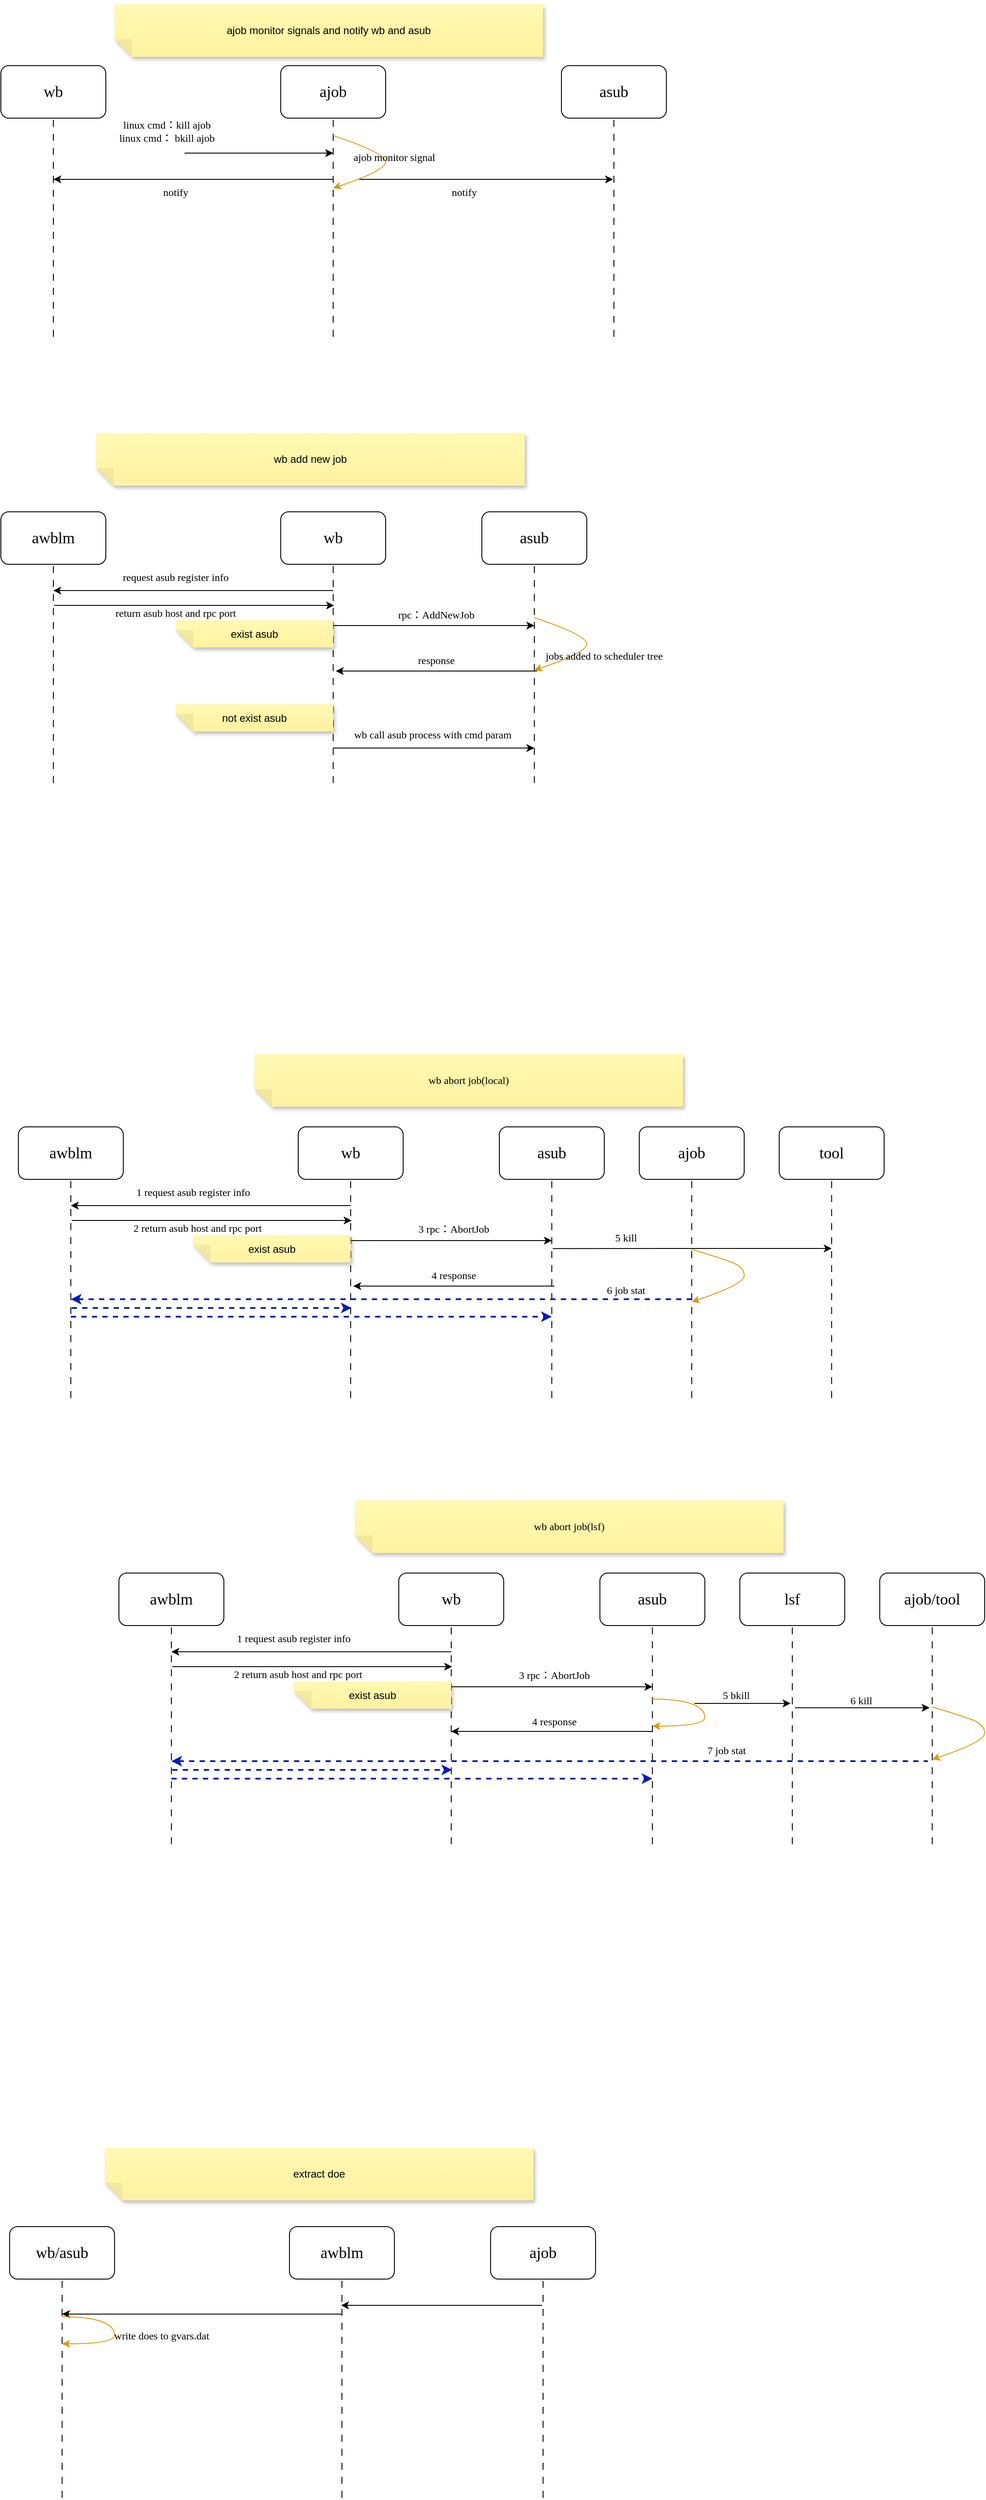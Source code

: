 <mxfile version="21.3.8" type="github">
  <diagram name="第 1 页" id="031bMvq9h8xTDyPAfoK8">
    <mxGraphModel dx="1149" dy="730" grid="1" gridSize="10" guides="1" tooltips="1" connect="1" arrows="1" fold="1" page="1" pageScale="1" pageWidth="827" pageHeight="1169" math="0" shadow="0">
      <root>
        <mxCell id="0" />
        <mxCell id="1" parent="0" />
        <mxCell id="ADvZMuszF9SiM-3VMvqv-1" value="&lt;font face=&quot;Times New Roman&quot; style=&quot;font-size: 18px;&quot;&gt;ajob&lt;/font&gt;" style="rounded=1;whiteSpace=wrap;html=1;" parent="1" vertex="1">
          <mxGeometry x="380" y="120" width="120" height="60" as="geometry" />
        </mxCell>
        <mxCell id="ADvZMuszF9SiM-3VMvqv-2" value="" style="endArrow=none;html=1;rounded=0;entryX=0.5;entryY=1;entryDx=0;entryDy=0;dashed=1;dashPattern=8 8;" parent="1" target="ADvZMuszF9SiM-3VMvqv-1" edge="1">
          <mxGeometry width="50" height="50" relative="1" as="geometry">
            <mxPoint x="440" y="430" as="sourcePoint" />
            <mxPoint x="470" y="230" as="targetPoint" />
          </mxGeometry>
        </mxCell>
        <mxCell id="ADvZMuszF9SiM-3VMvqv-4" value="&lt;font face=&quot;Times New Roman&quot;&gt;linux cmd：kill ajob&lt;br&gt;linux cmd： bkill ajob&lt;/font&gt;" style="text;strokeColor=none;align=center;fillColor=none;html=1;verticalAlign=middle;whiteSpace=wrap;rounded=0;" parent="1" vertex="1">
          <mxGeometry x="180" y="180" width="140" height="30" as="geometry" />
        </mxCell>
        <mxCell id="ADvZMuszF9SiM-3VMvqv-5" value="" style="endArrow=classic;html=1;rounded=0;" parent="1" edge="1">
          <mxGeometry width="50" height="50" relative="1" as="geometry">
            <mxPoint x="270" y="220" as="sourcePoint" />
            <mxPoint x="440" y="220" as="targetPoint" />
          </mxGeometry>
        </mxCell>
        <mxCell id="ADvZMuszF9SiM-3VMvqv-6" value="" style="curved=1;endArrow=none;html=1;rounded=0;startArrow=classic;startFill=1;endFill=0;fillColor=#ffe6cc;strokeColor=#d79b00;" parent="1" edge="1">
          <mxGeometry width="50" height="50" relative="1" as="geometry">
            <mxPoint x="440" y="260" as="sourcePoint" />
            <mxPoint x="440" y="200" as="targetPoint" />
            <Array as="points">
              <mxPoint x="500" y="240" />
              <mxPoint x="500" y="220" />
            </Array>
          </mxGeometry>
        </mxCell>
        <mxCell id="ADvZMuszF9SiM-3VMvqv-7" value="&lt;font face=&quot;Times New Roman&quot;&gt;ajob monitor signal&lt;/font&gt;" style="text;strokeColor=none;align=center;fillColor=none;html=1;verticalAlign=middle;whiteSpace=wrap;rounded=0;" parent="1" vertex="1">
          <mxGeometry x="440" y="210" width="140" height="30" as="geometry" />
        </mxCell>
        <mxCell id="ADvZMuszF9SiM-3VMvqv-8" value="&lt;span style=&quot;font-size: 18px;&quot;&gt;&lt;font face=&quot;Times New Roman&quot;&gt;wb&lt;/font&gt;&lt;/span&gt;" style="rounded=1;whiteSpace=wrap;html=1;" parent="1" vertex="1">
          <mxGeometry x="60" y="120" width="120" height="60" as="geometry" />
        </mxCell>
        <mxCell id="ADvZMuszF9SiM-3VMvqv-9" value="" style="endArrow=none;html=1;rounded=0;entryX=0.5;entryY=1;entryDx=0;entryDy=0;dashed=1;dashPattern=8 8;" parent="1" target="ADvZMuszF9SiM-3VMvqv-8" edge="1">
          <mxGeometry width="50" height="50" relative="1" as="geometry">
            <mxPoint x="120" y="430" as="sourcePoint" />
            <mxPoint x="150" y="230" as="targetPoint" />
          </mxGeometry>
        </mxCell>
        <mxCell id="ADvZMuszF9SiM-3VMvqv-11" value="&lt;span style=&quot;font-size: 18px;&quot;&gt;&lt;font face=&quot;Times New Roman&quot;&gt;asub&lt;/font&gt;&lt;/span&gt;" style="rounded=1;whiteSpace=wrap;html=1;" parent="1" vertex="1">
          <mxGeometry x="701" y="120" width="120" height="60" as="geometry" />
        </mxCell>
        <mxCell id="ADvZMuszF9SiM-3VMvqv-12" value="" style="endArrow=none;html=1;rounded=0;entryX=0.5;entryY=1;entryDx=0;entryDy=0;dashed=1;dashPattern=8 8;" parent="1" target="ADvZMuszF9SiM-3VMvqv-11" edge="1">
          <mxGeometry width="50" height="50" relative="1" as="geometry">
            <mxPoint x="761" y="430" as="sourcePoint" />
            <mxPoint x="791" y="230" as="targetPoint" />
          </mxGeometry>
        </mxCell>
        <mxCell id="ADvZMuszF9SiM-3VMvqv-14" value="" style="endArrow=none;html=1;rounded=0;startArrow=classic;startFill=1;endFill=0;" parent="1" edge="1">
          <mxGeometry width="50" height="50" relative="1" as="geometry">
            <mxPoint x="120" y="250" as="sourcePoint" />
            <mxPoint x="440" y="250" as="targetPoint" />
          </mxGeometry>
        </mxCell>
        <mxCell id="ADvZMuszF9SiM-3VMvqv-15" value="" style="endArrow=classic;html=1;rounded=0;startArrow=none;startFill=0;endFill=1;" parent="1" edge="1">
          <mxGeometry width="50" height="50" relative="1" as="geometry">
            <mxPoint x="470" y="250" as="sourcePoint" />
            <mxPoint x="760" y="250" as="targetPoint" />
          </mxGeometry>
        </mxCell>
        <mxCell id="ADvZMuszF9SiM-3VMvqv-16" value="&lt;font face=&quot;Times New Roman&quot;&gt;notify&lt;/font&gt;" style="text;strokeColor=none;align=center;fillColor=none;html=1;verticalAlign=middle;whiteSpace=wrap;rounded=0;" parent="1" vertex="1">
          <mxGeometry x="190" y="250" width="140" height="30" as="geometry" />
        </mxCell>
        <mxCell id="ADvZMuszF9SiM-3VMvqv-18" value="&lt;font face=&quot;Times New Roman&quot;&gt;notify&lt;/font&gt;" style="text;strokeColor=none;align=center;fillColor=none;html=1;verticalAlign=middle;whiteSpace=wrap;rounded=0;" parent="1" vertex="1">
          <mxGeometry x="520" y="250" width="140" height="30" as="geometry" />
        </mxCell>
        <mxCell id="ADvZMuszF9SiM-3VMvqv-19" value="ajob monitor signals and notify wb and asub" style="shape=note;whiteSpace=wrap;html=1;backgroundOutline=1;fontColor=#000000;darkOpacity=0.05;fillColor=#FFF9B2;strokeColor=none;fillStyle=solid;direction=west;gradientDirection=north;gradientColor=#FFF2A1;shadow=1;size=20;pointerEvents=1;" parent="1" vertex="1">
          <mxGeometry x="190" y="50" width="490" height="60" as="geometry" />
        </mxCell>
        <mxCell id="ADvZMuszF9SiM-3VMvqv-20" value="wb add new job" style="shape=note;whiteSpace=wrap;html=1;backgroundOutline=1;fontColor=#000000;darkOpacity=0.05;fillColor=#FFF9B2;strokeColor=none;fillStyle=solid;direction=west;gradientDirection=north;gradientColor=#FFF2A1;shadow=1;size=20;pointerEvents=1;" parent="1" vertex="1">
          <mxGeometry x="169" y="540" width="490" height="60" as="geometry" />
        </mxCell>
        <mxCell id="ADvZMuszF9SiM-3VMvqv-21" value="&lt;font face=&quot;Times New Roman&quot; style=&quot;font-size: 18px;&quot;&gt;wb&lt;/font&gt;" style="rounded=1;whiteSpace=wrap;html=1;" parent="1" vertex="1">
          <mxGeometry x="380" y="630" width="120" height="60" as="geometry" />
        </mxCell>
        <mxCell id="ADvZMuszF9SiM-3VMvqv-22" value="" style="endArrow=none;html=1;rounded=0;entryX=0.5;entryY=1;entryDx=0;entryDy=0;dashed=1;dashPattern=8 8;" parent="1" target="ADvZMuszF9SiM-3VMvqv-21" edge="1">
          <mxGeometry width="50" height="50" relative="1" as="geometry">
            <mxPoint x="440" y="940" as="sourcePoint" />
            <mxPoint x="470" y="740" as="targetPoint" />
          </mxGeometry>
        </mxCell>
        <mxCell id="ADvZMuszF9SiM-3VMvqv-27" value="&lt;span style=&quot;font-size: 18px;&quot;&gt;&lt;font face=&quot;Times New Roman&quot;&gt;awblm&lt;/font&gt;&lt;/span&gt;" style="rounded=1;whiteSpace=wrap;html=1;" parent="1" vertex="1">
          <mxGeometry x="60" y="630" width="120" height="60" as="geometry" />
        </mxCell>
        <mxCell id="ADvZMuszF9SiM-3VMvqv-28" value="" style="endArrow=none;html=1;rounded=0;entryX=0.5;entryY=1;entryDx=0;entryDy=0;dashed=1;dashPattern=8 8;" parent="1" target="ADvZMuszF9SiM-3VMvqv-27" edge="1">
          <mxGeometry width="50" height="50" relative="1" as="geometry">
            <mxPoint x="120" y="940" as="sourcePoint" />
            <mxPoint x="150" y="740" as="targetPoint" />
          </mxGeometry>
        </mxCell>
        <mxCell id="ADvZMuszF9SiM-3VMvqv-29" value="&lt;span style=&quot;font-size: 18px;&quot;&gt;&lt;font face=&quot;Times New Roman&quot;&gt;asub&lt;/font&gt;&lt;/span&gt;" style="rounded=1;whiteSpace=wrap;html=1;" parent="1" vertex="1">
          <mxGeometry x="610" y="630" width="120" height="60" as="geometry" />
        </mxCell>
        <mxCell id="ADvZMuszF9SiM-3VMvqv-30" value="" style="endArrow=none;html=1;rounded=0;entryX=0.5;entryY=1;entryDx=0;entryDy=0;dashed=1;dashPattern=8 8;" parent="1" target="ADvZMuszF9SiM-3VMvqv-29" edge="1">
          <mxGeometry width="50" height="50" relative="1" as="geometry">
            <mxPoint x="670" y="940" as="sourcePoint" />
            <mxPoint x="700" y="740" as="targetPoint" />
          </mxGeometry>
        </mxCell>
        <mxCell id="ADvZMuszF9SiM-3VMvqv-31" value="" style="endArrow=none;html=1;rounded=0;startArrow=classic;startFill=1;endFill=0;" parent="1" edge="1">
          <mxGeometry width="50" height="50" relative="1" as="geometry">
            <mxPoint x="120" y="720" as="sourcePoint" />
            <mxPoint x="440" y="720" as="targetPoint" />
          </mxGeometry>
        </mxCell>
        <mxCell id="ADvZMuszF9SiM-3VMvqv-32" value="" style="endArrow=classic;html=1;rounded=0;startArrow=none;startFill=0;endFill=1;" parent="1" edge="1">
          <mxGeometry width="50" height="50" relative="1" as="geometry">
            <mxPoint x="440" y="760" as="sourcePoint" />
            <mxPoint x="670" y="760" as="targetPoint" />
          </mxGeometry>
        </mxCell>
        <mxCell id="ADvZMuszF9SiM-3VMvqv-33" value="&lt;font face=&quot;Times New Roman&quot;&gt;request asub register info&lt;/font&gt;" style="text;strokeColor=none;align=center;fillColor=none;html=1;verticalAlign=middle;whiteSpace=wrap;rounded=0;" parent="1" vertex="1">
          <mxGeometry x="190" y="690" width="140" height="30" as="geometry" />
        </mxCell>
        <mxCell id="ADvZMuszF9SiM-3VMvqv-34" value="&lt;font face=&quot;Times New Roman&quot;&gt;rpc：AddNewJob&lt;br&gt;&lt;/font&gt;" style="text;strokeColor=none;align=center;fillColor=none;html=1;verticalAlign=middle;whiteSpace=wrap;rounded=0;" parent="1" vertex="1">
          <mxGeometry x="488" y="733" width="140" height="30" as="geometry" />
        </mxCell>
        <mxCell id="ADvZMuszF9SiM-3VMvqv-35" value="" style="endArrow=classic;html=1;rounded=0;startArrow=none;startFill=0;endFill=1;" parent="1" edge="1">
          <mxGeometry width="50" height="50" relative="1" as="geometry">
            <mxPoint x="121" y="737" as="sourcePoint" />
            <mxPoint x="441" y="737" as="targetPoint" />
          </mxGeometry>
        </mxCell>
        <mxCell id="ADvZMuszF9SiM-3VMvqv-36" value="&lt;font face=&quot;Times New Roman&quot;&gt;return asub host and rpc port&lt;/font&gt;" style="text;strokeColor=none;align=center;fillColor=none;html=1;verticalAlign=middle;whiteSpace=wrap;rounded=0;" parent="1" vertex="1">
          <mxGeometry x="190" y="731" width="140" height="30" as="geometry" />
        </mxCell>
        <mxCell id="ADvZMuszF9SiM-3VMvqv-38" value="" style="curved=1;endArrow=none;html=1;rounded=0;startArrow=classic;startFill=1;endFill=0;fillColor=#ffe6cc;strokeColor=#d79b00;" parent="1" edge="1">
          <mxGeometry width="50" height="50" relative="1" as="geometry">
            <mxPoint x="670" y="811" as="sourcePoint" />
            <mxPoint x="670" y="751" as="targetPoint" />
            <Array as="points">
              <mxPoint x="730" y="791" />
              <mxPoint x="730" y="771" />
            </Array>
          </mxGeometry>
        </mxCell>
        <mxCell id="ADvZMuszF9SiM-3VMvqv-39" value="&lt;font face=&quot;Times New Roman&quot;&gt;jobs added to scheduler tree&lt;/font&gt;" style="text;strokeColor=none;align=center;fillColor=none;html=1;verticalAlign=middle;whiteSpace=wrap;rounded=0;" parent="1" vertex="1">
          <mxGeometry x="680" y="780" width="140" height="30" as="geometry" />
        </mxCell>
        <mxCell id="ADvZMuszF9SiM-3VMvqv-40" value="" style="endArrow=none;html=1;rounded=0;startArrow=classic;startFill=1;endFill=0;" parent="1" edge="1">
          <mxGeometry width="50" height="50" relative="1" as="geometry">
            <mxPoint x="443" y="812" as="sourcePoint" />
            <mxPoint x="673" y="812" as="targetPoint" />
          </mxGeometry>
        </mxCell>
        <mxCell id="ADvZMuszF9SiM-3VMvqv-41" value="&lt;font face=&quot;Times New Roman&quot;&gt;response&lt;br&gt;&lt;/font&gt;" style="text;strokeColor=none;align=center;fillColor=none;html=1;verticalAlign=middle;whiteSpace=wrap;rounded=0;" parent="1" vertex="1">
          <mxGeometry x="488" y="785" width="140" height="30" as="geometry" />
        </mxCell>
        <mxCell id="ADvZMuszF9SiM-3VMvqv-42" value="exist asub" style="shape=note;whiteSpace=wrap;html=1;backgroundOutline=1;fontColor=#000000;darkOpacity=0.05;fillColor=#FFF9B2;strokeColor=none;fillStyle=solid;direction=west;gradientDirection=north;gradientColor=#FFF2A1;shadow=1;size=20;pointerEvents=1;" parent="1" vertex="1">
          <mxGeometry x="260" y="754" width="180" height="31" as="geometry" />
        </mxCell>
        <mxCell id="ADvZMuszF9SiM-3VMvqv-43" value="not exist asub" style="shape=note;whiteSpace=wrap;html=1;backgroundOutline=1;fontColor=#000000;darkOpacity=0.05;fillColor=#FFF9B2;strokeColor=none;fillStyle=solid;direction=west;gradientDirection=north;gradientColor=#FFF2A1;shadow=1;size=20;pointerEvents=1;" parent="1" vertex="1">
          <mxGeometry x="260" y="850" width="180" height="31" as="geometry" />
        </mxCell>
        <mxCell id="ADvZMuszF9SiM-3VMvqv-44" value="" style="endArrow=classic;html=1;rounded=0;startArrow=none;startFill=0;endFill=1;" parent="1" edge="1">
          <mxGeometry width="50" height="50" relative="1" as="geometry">
            <mxPoint x="440" y="900" as="sourcePoint" />
            <mxPoint x="670" y="900" as="targetPoint" />
          </mxGeometry>
        </mxCell>
        <mxCell id="ADvZMuszF9SiM-3VMvqv-45" value="&lt;font face=&quot;Times New Roman&quot;&gt;wb call asub process with cmd param&lt;br&gt;&lt;/font&gt;" style="text;strokeColor=none;align=center;fillColor=none;html=1;verticalAlign=middle;whiteSpace=wrap;rounded=0;" parent="1" vertex="1">
          <mxGeometry x="448" y="870" width="212" height="30" as="geometry" />
        </mxCell>
        <mxCell id="VTr93j6kQYC16Fg4-831-1" value="&lt;font face=&quot;Times New Roman&quot;&gt;wb abort job(local)&lt;/font&gt;" style="shape=note;whiteSpace=wrap;html=1;backgroundOutline=1;fontColor=#000000;darkOpacity=0.05;fillColor=#FFF9B2;strokeColor=none;fillStyle=solid;direction=west;gradientDirection=north;gradientColor=#FFF2A1;shadow=1;size=20;pointerEvents=1;" vertex="1" parent="1">
          <mxGeometry x="350" y="1250" width="490" height="60" as="geometry" />
        </mxCell>
        <mxCell id="VTr93j6kQYC16Fg4-831-2" value="&lt;font face=&quot;Times New Roman&quot; style=&quot;font-size: 18px;&quot;&gt;wb&lt;/font&gt;" style="rounded=1;whiteSpace=wrap;html=1;" vertex="1" parent="1">
          <mxGeometry x="400" y="1333" width="120" height="60" as="geometry" />
        </mxCell>
        <mxCell id="VTr93j6kQYC16Fg4-831-3" value="" style="endArrow=none;html=1;rounded=0;entryX=0.5;entryY=1;entryDx=0;entryDy=0;dashed=1;dashPattern=8 8;" edge="1" parent="1" target="VTr93j6kQYC16Fg4-831-2">
          <mxGeometry width="50" height="50" relative="1" as="geometry">
            <mxPoint x="460" y="1643" as="sourcePoint" />
            <mxPoint x="490" y="1443" as="targetPoint" />
          </mxGeometry>
        </mxCell>
        <mxCell id="VTr93j6kQYC16Fg4-831-4" value="&lt;span style=&quot;font-size: 18px;&quot;&gt;&lt;font face=&quot;Times New Roman&quot;&gt;awblm&lt;/font&gt;&lt;/span&gt;" style="rounded=1;whiteSpace=wrap;html=1;" vertex="1" parent="1">
          <mxGeometry x="80" y="1333" width="120" height="60" as="geometry" />
        </mxCell>
        <mxCell id="VTr93j6kQYC16Fg4-831-5" value="" style="endArrow=none;html=1;rounded=0;entryX=0.5;entryY=1;entryDx=0;entryDy=0;dashed=1;dashPattern=8 8;" edge="1" parent="1" target="VTr93j6kQYC16Fg4-831-4">
          <mxGeometry width="50" height="50" relative="1" as="geometry">
            <mxPoint x="140" y="1643" as="sourcePoint" />
            <mxPoint x="170" y="1443" as="targetPoint" />
          </mxGeometry>
        </mxCell>
        <mxCell id="VTr93j6kQYC16Fg4-831-6" value="&lt;span style=&quot;font-size: 18px;&quot;&gt;&lt;font face=&quot;Times New Roman&quot;&gt;asub&lt;/font&gt;&lt;/span&gt;" style="rounded=1;whiteSpace=wrap;html=1;" vertex="1" parent="1">
          <mxGeometry x="630" y="1333" width="120" height="60" as="geometry" />
        </mxCell>
        <mxCell id="VTr93j6kQYC16Fg4-831-7" value="" style="endArrow=none;html=1;rounded=0;entryX=0.5;entryY=1;entryDx=0;entryDy=0;dashed=1;dashPattern=8 8;" edge="1" parent="1" target="VTr93j6kQYC16Fg4-831-6">
          <mxGeometry width="50" height="50" relative="1" as="geometry">
            <mxPoint x="690" y="1643" as="sourcePoint" />
            <mxPoint x="720" y="1443" as="targetPoint" />
          </mxGeometry>
        </mxCell>
        <mxCell id="VTr93j6kQYC16Fg4-831-8" value="" style="endArrow=none;html=1;rounded=0;startArrow=classic;startFill=1;endFill=0;" edge="1" parent="1">
          <mxGeometry width="50" height="50" relative="1" as="geometry">
            <mxPoint x="140" y="1423" as="sourcePoint" />
            <mxPoint x="460" y="1423" as="targetPoint" />
          </mxGeometry>
        </mxCell>
        <mxCell id="VTr93j6kQYC16Fg4-831-9" value="" style="endArrow=classic;html=1;rounded=0;startArrow=none;startFill=0;endFill=1;" edge="1" parent="1">
          <mxGeometry width="50" height="50" relative="1" as="geometry">
            <mxPoint x="460" y="1463" as="sourcePoint" />
            <mxPoint x="690" y="1463" as="targetPoint" />
          </mxGeometry>
        </mxCell>
        <mxCell id="VTr93j6kQYC16Fg4-831-10" value="&lt;font face=&quot;Times New Roman&quot;&gt;1 request asub register info&lt;/font&gt;" style="text;strokeColor=none;align=center;fillColor=none;html=1;verticalAlign=middle;whiteSpace=wrap;rounded=0;" vertex="1" parent="1">
          <mxGeometry x="210" y="1393" width="140" height="30" as="geometry" />
        </mxCell>
        <mxCell id="VTr93j6kQYC16Fg4-831-11" value="&lt;font face=&quot;Times New Roman&quot;&gt;3 rpc：AbortJob&lt;br&gt;&lt;/font&gt;" style="text;strokeColor=none;align=center;fillColor=none;html=1;verticalAlign=middle;whiteSpace=wrap;rounded=0;" vertex="1" parent="1">
          <mxGeometry x="508" y="1435" width="140" height="30" as="geometry" />
        </mxCell>
        <mxCell id="VTr93j6kQYC16Fg4-831-12" value="" style="endArrow=classic;html=1;rounded=0;startArrow=none;startFill=0;endFill=1;" edge="1" parent="1">
          <mxGeometry width="50" height="50" relative="1" as="geometry">
            <mxPoint x="141" y="1440" as="sourcePoint" />
            <mxPoint x="461" y="1440" as="targetPoint" />
          </mxGeometry>
        </mxCell>
        <mxCell id="VTr93j6kQYC16Fg4-831-13" value="&lt;font face=&quot;Times New Roman&quot;&gt;2 return asub host and rpc port&lt;/font&gt;" style="text;strokeColor=none;align=center;fillColor=none;html=1;verticalAlign=middle;whiteSpace=wrap;rounded=0;" vertex="1" parent="1">
          <mxGeometry x="210" y="1434" width="150" height="30" as="geometry" />
        </mxCell>
        <mxCell id="VTr93j6kQYC16Fg4-831-16" value="" style="endArrow=none;html=1;rounded=0;startArrow=classic;startFill=1;endFill=0;" edge="1" parent="1">
          <mxGeometry width="50" height="50" relative="1" as="geometry">
            <mxPoint x="463" y="1515" as="sourcePoint" />
            <mxPoint x="693" y="1515" as="targetPoint" />
          </mxGeometry>
        </mxCell>
        <mxCell id="VTr93j6kQYC16Fg4-831-17" value="&lt;font face=&quot;Times New Roman&quot;&gt;4 response&lt;br&gt;&lt;/font&gt;" style="text;strokeColor=none;align=center;fillColor=none;html=1;verticalAlign=middle;whiteSpace=wrap;rounded=0;" vertex="1" parent="1">
          <mxGeometry x="508" y="1488" width="140" height="30" as="geometry" />
        </mxCell>
        <mxCell id="VTr93j6kQYC16Fg4-831-18" value="exist asub" style="shape=note;whiteSpace=wrap;html=1;backgroundOutline=1;fontColor=#000000;darkOpacity=0.05;fillColor=#FFF9B2;strokeColor=none;fillStyle=solid;direction=west;gradientDirection=north;gradientColor=#FFF2A1;shadow=1;size=20;pointerEvents=1;" vertex="1" parent="1">
          <mxGeometry x="280" y="1457" width="180" height="31" as="geometry" />
        </mxCell>
        <mxCell id="VTr93j6kQYC16Fg4-831-22" value="&lt;span style=&quot;font-size: 18px;&quot;&gt;&lt;font face=&quot;Times New Roman&quot;&gt;ajob&lt;/font&gt;&lt;/span&gt;" style="rounded=1;whiteSpace=wrap;html=1;" vertex="1" parent="1">
          <mxGeometry x="790" y="1333" width="120" height="60" as="geometry" />
        </mxCell>
        <mxCell id="VTr93j6kQYC16Fg4-831-23" value="" style="endArrow=none;html=1;rounded=0;entryX=0.5;entryY=1;entryDx=0;entryDy=0;dashed=1;dashPattern=8 8;" edge="1" parent="1" target="VTr93j6kQYC16Fg4-831-22">
          <mxGeometry width="50" height="50" relative="1" as="geometry">
            <mxPoint x="850" y="1643" as="sourcePoint" />
            <mxPoint x="880" y="1443" as="targetPoint" />
          </mxGeometry>
        </mxCell>
        <mxCell id="VTr93j6kQYC16Fg4-831-24" value="" style="endArrow=classic;html=1;rounded=0;startArrow=none;startFill=0;endFill=1;" edge="1" parent="1">
          <mxGeometry width="50" height="50" relative="1" as="geometry">
            <mxPoint x="691" y="1472.08" as="sourcePoint" />
            <mxPoint x="1010" y="1472" as="targetPoint" />
          </mxGeometry>
        </mxCell>
        <mxCell id="VTr93j6kQYC16Fg4-831-25" value="&lt;span style=&quot;font-size: 18px;&quot;&gt;&lt;font face=&quot;Times New Roman&quot;&gt;tool&lt;/font&gt;&lt;/span&gt;" style="rounded=1;whiteSpace=wrap;html=1;" vertex="1" parent="1">
          <mxGeometry x="950" y="1333" width="120" height="60" as="geometry" />
        </mxCell>
        <mxCell id="VTr93j6kQYC16Fg4-831-26" value="" style="endArrow=none;html=1;rounded=0;entryX=0.5;entryY=1;entryDx=0;entryDy=0;dashed=1;dashPattern=8 8;" edge="1" parent="1" target="VTr93j6kQYC16Fg4-831-25">
          <mxGeometry width="50" height="50" relative="1" as="geometry">
            <mxPoint x="1010" y="1643" as="sourcePoint" />
            <mxPoint x="1040" y="1443" as="targetPoint" />
          </mxGeometry>
        </mxCell>
        <mxCell id="VTr93j6kQYC16Fg4-831-27" value="&lt;font face=&quot;Times New Roman&quot;&gt;5 kill&lt;br&gt;&lt;/font&gt;" style="text;strokeColor=none;align=center;fillColor=none;html=1;verticalAlign=middle;whiteSpace=wrap;rounded=0;" vertex="1" parent="1">
          <mxGeometry x="750" y="1445" width="50" height="30" as="geometry" />
        </mxCell>
        <mxCell id="VTr93j6kQYC16Fg4-831-28" value="" style="curved=1;endArrow=none;html=1;rounded=0;startArrow=classic;startFill=1;endFill=0;fillColor=#ffe6cc;strokeColor=#d79b00;" edge="1" parent="1">
          <mxGeometry width="50" height="50" relative="1" as="geometry">
            <mxPoint x="850" y="1533" as="sourcePoint" />
            <mxPoint x="850" y="1473" as="targetPoint" />
            <Array as="points">
              <mxPoint x="910" y="1513" />
              <mxPoint x="910" y="1493" />
              <mxPoint x="880" y="1482" />
            </Array>
          </mxGeometry>
        </mxCell>
        <mxCell id="VTr93j6kQYC16Fg4-831-29" value="" style="endArrow=none;html=1;rounded=0;startArrow=classic;startFill=1;endFill=0;dashed=1;strokeWidth=2;fillColor=#0050ef;strokeColor=#001DBC;" edge="1" parent="1">
          <mxGeometry width="50" height="50" relative="1" as="geometry">
            <mxPoint x="140" y="1530" as="sourcePoint" />
            <mxPoint x="850" y="1530" as="targetPoint" />
          </mxGeometry>
        </mxCell>
        <mxCell id="VTr93j6kQYC16Fg4-831-30" value="" style="endArrow=classic;html=1;rounded=0;startArrow=none;startFill=0;endFill=1;dashed=1;strokeWidth=2;fillColor=#0050ef;strokeColor=#001DBC;" edge="1" parent="1">
          <mxGeometry width="50" height="50" relative="1" as="geometry">
            <mxPoint x="141" y="1540" as="sourcePoint" />
            <mxPoint x="461" y="1540" as="targetPoint" />
          </mxGeometry>
        </mxCell>
        <mxCell id="VTr93j6kQYC16Fg4-831-31" value="" style="endArrow=classic;html=1;rounded=0;startArrow=none;startFill=0;endFill=1;dashed=1;strokeWidth=2;fillColor=#0050ef;strokeColor=#001DBC;" edge="1" parent="1">
          <mxGeometry width="50" height="50" relative="1" as="geometry">
            <mxPoint x="140" y="1550" as="sourcePoint" />
            <mxPoint x="690" y="1550" as="targetPoint" />
          </mxGeometry>
        </mxCell>
        <mxCell id="VTr93j6kQYC16Fg4-831-33" value="&lt;font face=&quot;Times New Roman&quot;&gt;6 job stat&lt;br&gt;&lt;/font&gt;" style="text;strokeColor=none;align=center;fillColor=none;html=1;verticalAlign=middle;whiteSpace=wrap;rounded=0;" vertex="1" parent="1">
          <mxGeometry x="750" y="1505" width="50" height="30" as="geometry" />
        </mxCell>
        <mxCell id="VTr93j6kQYC16Fg4-831-35" value="&lt;font face=&quot;Times New Roman&quot;&gt;wb abort job(lsf)&lt;/font&gt;" style="shape=note;whiteSpace=wrap;html=1;backgroundOutline=1;fontColor=#000000;darkOpacity=0.05;fillColor=#FFF9B2;strokeColor=none;fillStyle=solid;direction=west;gradientDirection=north;gradientColor=#FFF2A1;shadow=1;size=20;pointerEvents=1;" vertex="1" parent="1">
          <mxGeometry x="465" y="1760" width="490" height="60" as="geometry" />
        </mxCell>
        <mxCell id="VTr93j6kQYC16Fg4-831-36" value="&lt;font face=&quot;Times New Roman&quot; style=&quot;font-size: 18px;&quot;&gt;wb&lt;/font&gt;" style="rounded=1;whiteSpace=wrap;html=1;" vertex="1" parent="1">
          <mxGeometry x="515" y="1843" width="120" height="60" as="geometry" />
        </mxCell>
        <mxCell id="VTr93j6kQYC16Fg4-831-37" value="" style="endArrow=none;html=1;rounded=0;entryX=0.5;entryY=1;entryDx=0;entryDy=0;dashed=1;dashPattern=8 8;" edge="1" parent="1" target="VTr93j6kQYC16Fg4-831-36">
          <mxGeometry width="50" height="50" relative="1" as="geometry">
            <mxPoint x="575" y="2153" as="sourcePoint" />
            <mxPoint x="605" y="1953" as="targetPoint" />
          </mxGeometry>
        </mxCell>
        <mxCell id="VTr93j6kQYC16Fg4-831-38" value="&lt;span style=&quot;font-size: 18px;&quot;&gt;&lt;font face=&quot;Times New Roman&quot;&gt;awblm&lt;/font&gt;&lt;/span&gt;" style="rounded=1;whiteSpace=wrap;html=1;" vertex="1" parent="1">
          <mxGeometry x="195" y="1843" width="120" height="60" as="geometry" />
        </mxCell>
        <mxCell id="VTr93j6kQYC16Fg4-831-39" value="" style="endArrow=none;html=1;rounded=0;entryX=0.5;entryY=1;entryDx=0;entryDy=0;dashed=1;dashPattern=8 8;" edge="1" parent="1" target="VTr93j6kQYC16Fg4-831-38">
          <mxGeometry width="50" height="50" relative="1" as="geometry">
            <mxPoint x="255" y="2153" as="sourcePoint" />
            <mxPoint x="285" y="1953" as="targetPoint" />
          </mxGeometry>
        </mxCell>
        <mxCell id="VTr93j6kQYC16Fg4-831-40" value="&lt;span style=&quot;font-size: 18px;&quot;&gt;&lt;font face=&quot;Times New Roman&quot;&gt;asub&lt;/font&gt;&lt;/span&gt;" style="rounded=1;whiteSpace=wrap;html=1;" vertex="1" parent="1">
          <mxGeometry x="745" y="1843" width="120" height="60" as="geometry" />
        </mxCell>
        <mxCell id="VTr93j6kQYC16Fg4-831-41" value="" style="endArrow=none;html=1;rounded=0;entryX=0.5;entryY=1;entryDx=0;entryDy=0;dashed=1;dashPattern=8 8;" edge="1" parent="1" target="VTr93j6kQYC16Fg4-831-40">
          <mxGeometry width="50" height="50" relative="1" as="geometry">
            <mxPoint x="805" y="2153" as="sourcePoint" />
            <mxPoint x="835" y="1953" as="targetPoint" />
          </mxGeometry>
        </mxCell>
        <mxCell id="VTr93j6kQYC16Fg4-831-42" value="" style="endArrow=none;html=1;rounded=0;startArrow=classic;startFill=1;endFill=0;" edge="1" parent="1">
          <mxGeometry width="50" height="50" relative="1" as="geometry">
            <mxPoint x="255" y="1933" as="sourcePoint" />
            <mxPoint x="575" y="1933" as="targetPoint" />
          </mxGeometry>
        </mxCell>
        <mxCell id="VTr93j6kQYC16Fg4-831-43" value="" style="endArrow=classic;html=1;rounded=0;startArrow=none;startFill=0;endFill=1;" edge="1" parent="1">
          <mxGeometry width="50" height="50" relative="1" as="geometry">
            <mxPoint x="575" y="1973" as="sourcePoint" />
            <mxPoint x="805" y="1973" as="targetPoint" />
          </mxGeometry>
        </mxCell>
        <mxCell id="VTr93j6kQYC16Fg4-831-44" value="&lt;font face=&quot;Times New Roman&quot;&gt;1 request asub register info&lt;/font&gt;" style="text;strokeColor=none;align=center;fillColor=none;html=1;verticalAlign=middle;whiteSpace=wrap;rounded=0;" vertex="1" parent="1">
          <mxGeometry x="325" y="1903" width="140" height="30" as="geometry" />
        </mxCell>
        <mxCell id="VTr93j6kQYC16Fg4-831-45" value="&lt;font face=&quot;Times New Roman&quot;&gt;3 rpc：AbortJob&lt;br&gt;&lt;/font&gt;" style="text;strokeColor=none;align=center;fillColor=none;html=1;verticalAlign=middle;whiteSpace=wrap;rounded=0;" vertex="1" parent="1">
          <mxGeometry x="623" y="1945" width="140" height="30" as="geometry" />
        </mxCell>
        <mxCell id="VTr93j6kQYC16Fg4-831-46" value="" style="endArrow=classic;html=1;rounded=0;startArrow=none;startFill=0;endFill=1;" edge="1" parent="1">
          <mxGeometry width="50" height="50" relative="1" as="geometry">
            <mxPoint x="256" y="1950" as="sourcePoint" />
            <mxPoint x="576" y="1950" as="targetPoint" />
          </mxGeometry>
        </mxCell>
        <mxCell id="VTr93j6kQYC16Fg4-831-47" value="&lt;font face=&quot;Times New Roman&quot;&gt;2 return asub host and rpc port&lt;/font&gt;" style="text;strokeColor=none;align=center;fillColor=none;html=1;verticalAlign=middle;whiteSpace=wrap;rounded=0;" vertex="1" parent="1">
          <mxGeometry x="325" y="1944" width="150" height="30" as="geometry" />
        </mxCell>
        <mxCell id="VTr93j6kQYC16Fg4-831-48" value="" style="endArrow=none;html=1;rounded=0;startArrow=classic;startFill=1;endFill=0;" edge="1" parent="1">
          <mxGeometry width="50" height="50" relative="1" as="geometry">
            <mxPoint x="575" y="2024" as="sourcePoint" />
            <mxPoint x="805" y="2024" as="targetPoint" />
          </mxGeometry>
        </mxCell>
        <mxCell id="VTr93j6kQYC16Fg4-831-49" value="&lt;font face=&quot;Times New Roman&quot;&gt;4 response&lt;br&gt;&lt;/font&gt;" style="text;strokeColor=none;align=center;fillColor=none;html=1;verticalAlign=middle;whiteSpace=wrap;rounded=0;" vertex="1" parent="1">
          <mxGeometry x="623" y="1998" width="140" height="30" as="geometry" />
        </mxCell>
        <mxCell id="VTr93j6kQYC16Fg4-831-50" value="exist asub" style="shape=note;whiteSpace=wrap;html=1;backgroundOutline=1;fontColor=#000000;darkOpacity=0.05;fillColor=#FFF9B2;strokeColor=none;fillStyle=solid;direction=west;gradientDirection=north;gradientColor=#FFF2A1;shadow=1;size=20;pointerEvents=1;" vertex="1" parent="1">
          <mxGeometry x="395" y="1967" width="180" height="31" as="geometry" />
        </mxCell>
        <mxCell id="VTr93j6kQYC16Fg4-831-51" value="&lt;span style=&quot;font-size: 18px;&quot;&gt;&lt;font face=&quot;Times New Roman&quot;&gt;lsf&lt;/font&gt;&lt;/span&gt;" style="rounded=1;whiteSpace=wrap;html=1;" vertex="1" parent="1">
          <mxGeometry x="905" y="1843" width="120" height="60" as="geometry" />
        </mxCell>
        <mxCell id="VTr93j6kQYC16Fg4-831-52" value="" style="endArrow=none;html=1;rounded=0;entryX=0.5;entryY=1;entryDx=0;entryDy=0;dashed=1;dashPattern=8 8;" edge="1" parent="1" target="VTr93j6kQYC16Fg4-831-51">
          <mxGeometry width="50" height="50" relative="1" as="geometry">
            <mxPoint x="965" y="2153" as="sourcePoint" />
            <mxPoint x="995" y="1953" as="targetPoint" />
          </mxGeometry>
        </mxCell>
        <mxCell id="VTr93j6kQYC16Fg4-831-53" value="" style="endArrow=classic;html=1;rounded=0;startArrow=none;startFill=0;endFill=1;" edge="1" parent="1">
          <mxGeometry width="50" height="50" relative="1" as="geometry">
            <mxPoint x="853" y="1992" as="sourcePoint" />
            <mxPoint x="963" y="1992" as="targetPoint" />
          </mxGeometry>
        </mxCell>
        <mxCell id="VTr93j6kQYC16Fg4-831-54" value="&lt;span style=&quot;font-size: 18px;&quot;&gt;&lt;font face=&quot;Times New Roman&quot;&gt;ajob/tool&lt;/font&gt;&lt;/span&gt;" style="rounded=1;whiteSpace=wrap;html=1;" vertex="1" parent="1">
          <mxGeometry x="1065" y="1843" width="120" height="60" as="geometry" />
        </mxCell>
        <mxCell id="VTr93j6kQYC16Fg4-831-55" value="" style="endArrow=none;html=1;rounded=0;entryX=0.5;entryY=1;entryDx=0;entryDy=0;dashed=1;dashPattern=8 8;" edge="1" parent="1" target="VTr93j6kQYC16Fg4-831-54">
          <mxGeometry width="50" height="50" relative="1" as="geometry">
            <mxPoint x="1125" y="2153" as="sourcePoint" />
            <mxPoint x="1155" y="1953" as="targetPoint" />
          </mxGeometry>
        </mxCell>
        <mxCell id="VTr93j6kQYC16Fg4-831-56" value="&lt;font face=&quot;Times New Roman&quot;&gt;5 bkill&lt;br&gt;&lt;/font&gt;" style="text;strokeColor=none;align=center;fillColor=none;html=1;verticalAlign=middle;whiteSpace=wrap;rounded=0;" vertex="1" parent="1">
          <mxGeometry x="876" y="1968" width="50" height="30" as="geometry" />
        </mxCell>
        <mxCell id="VTr93j6kQYC16Fg4-831-57" value="" style="curved=1;endArrow=none;html=1;rounded=0;startArrow=classic;startFill=1;endFill=0;fillColor=#ffe6cc;strokeColor=#d79b00;" edge="1" parent="1">
          <mxGeometry width="50" height="50" relative="1" as="geometry">
            <mxPoint x="1125" y="2056" as="sourcePoint" />
            <mxPoint x="1125" y="1996" as="targetPoint" />
            <Array as="points">
              <mxPoint x="1185" y="2036" />
              <mxPoint x="1185" y="2016" />
              <mxPoint x="1155" y="2005" />
            </Array>
          </mxGeometry>
        </mxCell>
        <mxCell id="VTr93j6kQYC16Fg4-831-58" value="" style="endArrow=none;html=1;rounded=0;startArrow=classic;startFill=1;endFill=0;dashed=1;strokeWidth=2;fillColor=#0050ef;strokeColor=#001DBC;" edge="1" parent="1">
          <mxGeometry width="50" height="50" relative="1" as="geometry">
            <mxPoint x="255" y="2058" as="sourcePoint" />
            <mxPoint x="1120" y="2058" as="targetPoint" />
          </mxGeometry>
        </mxCell>
        <mxCell id="VTr93j6kQYC16Fg4-831-59" value="" style="endArrow=classic;html=1;rounded=0;startArrow=none;startFill=0;endFill=1;dashed=1;strokeWidth=2;fillColor=#0050ef;strokeColor=#001DBC;" edge="1" parent="1">
          <mxGeometry width="50" height="50" relative="1" as="geometry">
            <mxPoint x="256" y="2068" as="sourcePoint" />
            <mxPoint x="576" y="2068" as="targetPoint" />
          </mxGeometry>
        </mxCell>
        <mxCell id="VTr93j6kQYC16Fg4-831-60" value="" style="endArrow=classic;html=1;rounded=0;startArrow=none;startFill=0;endFill=1;dashed=1;strokeWidth=2;fillColor=#0050ef;strokeColor=#001DBC;" edge="1" parent="1">
          <mxGeometry width="50" height="50" relative="1" as="geometry">
            <mxPoint x="255" y="2078" as="sourcePoint" />
            <mxPoint x="805" y="2078" as="targetPoint" />
          </mxGeometry>
        </mxCell>
        <mxCell id="VTr93j6kQYC16Fg4-831-61" value="&lt;font face=&quot;Times New Roman&quot;&gt;7 job stat&lt;br&gt;&lt;/font&gt;" style="text;strokeColor=none;align=center;fillColor=none;html=1;verticalAlign=middle;whiteSpace=wrap;rounded=0;" vertex="1" parent="1">
          <mxGeometry x="865" y="2031" width="50" height="30" as="geometry" />
        </mxCell>
        <mxCell id="VTr93j6kQYC16Fg4-831-62" value="" style="endArrow=classic;html=1;rounded=0;startArrow=none;startFill=0;endFill=1;" edge="1" parent="1">
          <mxGeometry width="50" height="50" relative="1" as="geometry">
            <mxPoint x="968" y="1997" as="sourcePoint" />
            <mxPoint x="1122" y="1997" as="targetPoint" />
          </mxGeometry>
        </mxCell>
        <mxCell id="VTr93j6kQYC16Fg4-831-63" value="&lt;font face=&quot;Times New Roman&quot;&gt;6 kill&lt;br&gt;&lt;/font&gt;" style="text;strokeColor=none;align=center;fillColor=none;html=1;verticalAlign=middle;whiteSpace=wrap;rounded=0;" vertex="1" parent="1">
          <mxGeometry x="1019" y="1974" width="50" height="30" as="geometry" />
        </mxCell>
        <mxCell id="VTr93j6kQYC16Fg4-831-64" value="" style="curved=1;endArrow=none;html=1;rounded=0;startArrow=classic;startFill=1;endFill=0;fillColor=#ffe6cc;strokeColor=#d79b00;" edge="1" parent="1">
          <mxGeometry width="50" height="50" relative="1" as="geometry">
            <mxPoint x="805" y="2018" as="sourcePoint" />
            <mxPoint x="805" y="1987" as="targetPoint" />
            <Array as="points">
              <mxPoint x="865" y="2018" />
              <mxPoint x="865" y="1998" />
              <mxPoint x="835" y="1987" />
            </Array>
          </mxGeometry>
        </mxCell>
        <mxCell id="VTr93j6kQYC16Fg4-831-95" value="extract doe" style="shape=note;whiteSpace=wrap;html=1;backgroundOutline=1;fontColor=#000000;darkOpacity=0.05;fillColor=#FFF9B2;strokeColor=none;fillStyle=solid;direction=west;gradientDirection=north;gradientColor=#FFF2A1;shadow=1;size=20;pointerEvents=1;" vertex="1" parent="1">
          <mxGeometry x="179" y="2500" width="490" height="60" as="geometry" />
        </mxCell>
        <mxCell id="VTr93j6kQYC16Fg4-831-96" value="&lt;font face=&quot;Times New Roman&quot; style=&quot;font-size: 18px;&quot;&gt;awblm&lt;/font&gt;" style="rounded=1;whiteSpace=wrap;html=1;" vertex="1" parent="1">
          <mxGeometry x="390" y="2590" width="120" height="60" as="geometry" />
        </mxCell>
        <mxCell id="VTr93j6kQYC16Fg4-831-97" value="" style="endArrow=none;html=1;rounded=0;entryX=0.5;entryY=1;entryDx=0;entryDy=0;dashed=1;dashPattern=8 8;" edge="1" parent="1" target="VTr93j6kQYC16Fg4-831-96">
          <mxGeometry width="50" height="50" relative="1" as="geometry">
            <mxPoint x="450" y="2900" as="sourcePoint" />
            <mxPoint x="480" y="2700" as="targetPoint" />
          </mxGeometry>
        </mxCell>
        <mxCell id="VTr93j6kQYC16Fg4-831-98" value="&lt;font face=&quot;Times New Roman&quot; style=&quot;font-size: 18px;&quot;&gt;wb/asub&lt;/font&gt;" style="rounded=1;whiteSpace=wrap;html=1;" vertex="1" parent="1">
          <mxGeometry x="70" y="2590" width="120" height="60" as="geometry" />
        </mxCell>
        <mxCell id="VTr93j6kQYC16Fg4-831-99" value="" style="endArrow=none;html=1;rounded=0;entryX=0.5;entryY=1;entryDx=0;entryDy=0;dashed=1;dashPattern=8 8;" edge="1" parent="1" target="VTr93j6kQYC16Fg4-831-98">
          <mxGeometry width="50" height="50" relative="1" as="geometry">
            <mxPoint x="130" y="2900" as="sourcePoint" />
            <mxPoint x="160" y="2700" as="targetPoint" />
          </mxGeometry>
        </mxCell>
        <mxCell id="VTr93j6kQYC16Fg4-831-100" value="&lt;font face=&quot;Times New Roman&quot;&gt;&lt;span style=&quot;font-size: 18px;&quot;&gt;ajob&lt;/span&gt;&lt;/font&gt;" style="rounded=1;whiteSpace=wrap;html=1;" vertex="1" parent="1">
          <mxGeometry x="620" y="2590" width="120" height="60" as="geometry" />
        </mxCell>
        <mxCell id="VTr93j6kQYC16Fg4-831-101" value="" style="endArrow=none;html=1;rounded=0;entryX=0.5;entryY=1;entryDx=0;entryDy=0;dashed=1;dashPattern=8 8;" edge="1" parent="1" target="VTr93j6kQYC16Fg4-831-100">
          <mxGeometry width="50" height="50" relative="1" as="geometry">
            <mxPoint x="680" y="2900" as="sourcePoint" />
            <mxPoint x="710" y="2700" as="targetPoint" />
          </mxGeometry>
        </mxCell>
        <mxCell id="VTr93j6kQYC16Fg4-831-110" value="" style="endArrow=none;html=1;rounded=0;startArrow=classic;startFill=1;endFill=0;" edge="1" parent="1">
          <mxGeometry width="50" height="50" relative="1" as="geometry">
            <mxPoint x="449" y="2680" as="sourcePoint" />
            <mxPoint x="679" y="2680" as="targetPoint" />
          </mxGeometry>
        </mxCell>
        <mxCell id="VTr93j6kQYC16Fg4-831-116" value="" style="endArrow=none;html=1;rounded=0;startArrow=classic;startFill=1;endFill=0;" edge="1" parent="1">
          <mxGeometry width="50" height="50" relative="1" as="geometry">
            <mxPoint x="130" y="2690" as="sourcePoint" />
            <mxPoint x="450" y="2690" as="targetPoint" />
          </mxGeometry>
        </mxCell>
        <mxCell id="VTr93j6kQYC16Fg4-831-117" value="" style="curved=1;endArrow=none;html=1;rounded=0;startArrow=classic;startFill=1;endFill=0;fillColor=#ffe6cc;strokeColor=#d79b00;" edge="1" parent="1">
          <mxGeometry width="50" height="50" relative="1" as="geometry">
            <mxPoint x="130" y="2724" as="sourcePoint" />
            <mxPoint x="130" y="2693" as="targetPoint" />
            <Array as="points">
              <mxPoint x="190" y="2724" />
              <mxPoint x="190" y="2704" />
              <mxPoint x="160" y="2693" />
            </Array>
          </mxGeometry>
        </mxCell>
        <mxCell id="VTr93j6kQYC16Fg4-831-118" value="&lt;font face=&quot;Times New Roman&quot;&gt;write does to gvars.dat&lt;br&gt;&lt;/font&gt;" style="text;strokeColor=none;align=center;fillColor=none;html=1;verticalAlign=middle;whiteSpace=wrap;rounded=0;" vertex="1" parent="1">
          <mxGeometry x="138" y="2700" width="212" height="30" as="geometry" />
        </mxCell>
      </root>
    </mxGraphModel>
  </diagram>
</mxfile>
